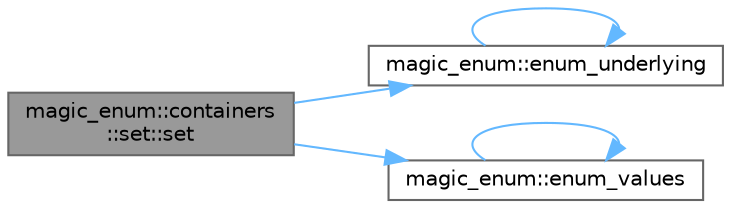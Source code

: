 digraph "magic_enum::containers::set::set"
{
 // LATEX_PDF_SIZE
  bgcolor="transparent";
  edge [fontname=Helvetica,fontsize=10,labelfontname=Helvetica,labelfontsize=10];
  node [fontname=Helvetica,fontsize=10,shape=box,height=0.2,width=0.4];
  rankdir="LR";
  Node1 [id="Node000001",label="magic_enum::containers\l::set::set",height=0.2,width=0.4,color="gray40", fillcolor="grey60", style="filled", fontcolor="black",tooltip=" "];
  Node1 -> Node2 [id="edge5_Node000001_Node000002",color="steelblue1",style="solid",tooltip=" "];
  Node2 [id="Node000002",label="magic_enum::enum_underlying",height=0.2,width=0.4,color="grey40", fillcolor="white", style="filled",URL="$namespacemagic__enum.html#a1a25fa526134690d9e64165e5fabe0e9",tooltip=" "];
  Node2 -> Node2 [id="edge6_Node000002_Node000002",color="steelblue1",style="solid",tooltip=" "];
  Node1 -> Node3 [id="edge7_Node000001_Node000003",color="steelblue1",style="solid",tooltip=" "];
  Node3 [id="Node000003",label="magic_enum::enum_values",height=0.2,width=0.4,color="grey40", fillcolor="white", style="filled",URL="$namespacemagic__enum.html#acee313bacfc4bbc36483f78551ecd85a",tooltip=" "];
  Node3 -> Node3 [id="edge8_Node000003_Node000003",color="steelblue1",style="solid",tooltip=" "];
}
